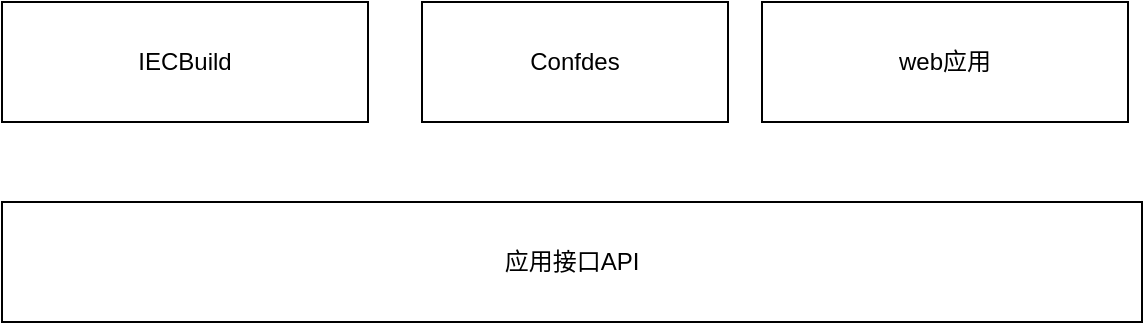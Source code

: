 <mxfile version="12.2.6" type="github" pages="1">
  <diagram id="IXGhKNXJWl1mDPTqIkbj" name="Page-1">
    <mxGraphModel dx="1408" dy="755" grid="1" gridSize="10" guides="1" tooltips="1" connect="1" arrows="1" fold="1" page="1" pageScale="1" pageWidth="827" pageHeight="1169" math="0" shadow="0">
      <root>
        <mxCell id="0"/>
        <mxCell id="1" parent="0"/>
        <mxCell id="bsOdD_ndjxKtiAP9XhaS-1" value="web应用" style="rounded=0;whiteSpace=wrap;html=1;" vertex="1" parent="1">
          <mxGeometry x="480" y="140" width="183" height="60" as="geometry"/>
        </mxCell>
        <mxCell id="bsOdD_ndjxKtiAP9XhaS-4" value="Confdes" style="rounded=0;whiteSpace=wrap;html=1;" vertex="1" parent="1">
          <mxGeometry x="310" y="140" width="153" height="60" as="geometry"/>
        </mxCell>
        <mxCell id="bsOdD_ndjxKtiAP9XhaS-5" value="IECBuild" style="rounded=0;whiteSpace=wrap;html=1;" vertex="1" parent="1">
          <mxGeometry x="100" y="140" width="183" height="60" as="geometry"/>
        </mxCell>
        <mxCell id="bsOdD_ndjxKtiAP9XhaS-6" value="应用接口API" style="rounded=0;whiteSpace=wrap;html=1;" vertex="1" parent="1">
          <mxGeometry x="100" y="240" width="570" height="60" as="geometry"/>
        </mxCell>
      </root>
    </mxGraphModel>
  </diagram>
</mxfile>
